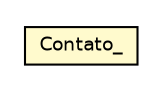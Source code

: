 #!/usr/local/bin/dot
#
# Class diagram 
# Generated by UmlGraph version 4.6 (http://www.spinellis.gr/sw/umlgraph)
#

digraph G {
	edge [fontname="Helvetica",fontsize=10,labelfontname="Helvetica",labelfontsize=10];
	node [fontname="Helvetica",fontsize=10,shape=plaintext];
	// br.net.meditec.server.model.Contato_
	c5935 [label=<<table border="0" cellborder="1" cellspacing="0" cellpadding="2" port="p" bgcolor="lemonChiffon" href="./Contato_.html">
		<tr><td><table border="0" cellspacing="0" cellpadding="1">
			<tr><td> Contato_ </td></tr>
		</table></td></tr>
		</table>>, fontname="Helvetica", fontcolor="black", fontsize=9.0];
}

